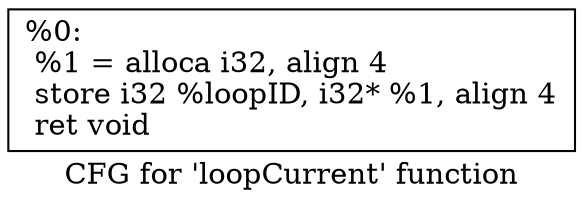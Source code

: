 digraph "CFG for 'loopCurrent' function" {
	label="CFG for 'loopCurrent' function";

	Node0x2bd0540 [shape=record,label="{%0:\l  %1 = alloca i32, align 4\l  store i32 %loopID, i32* %1, align 4\l  ret void\l}"];
}
